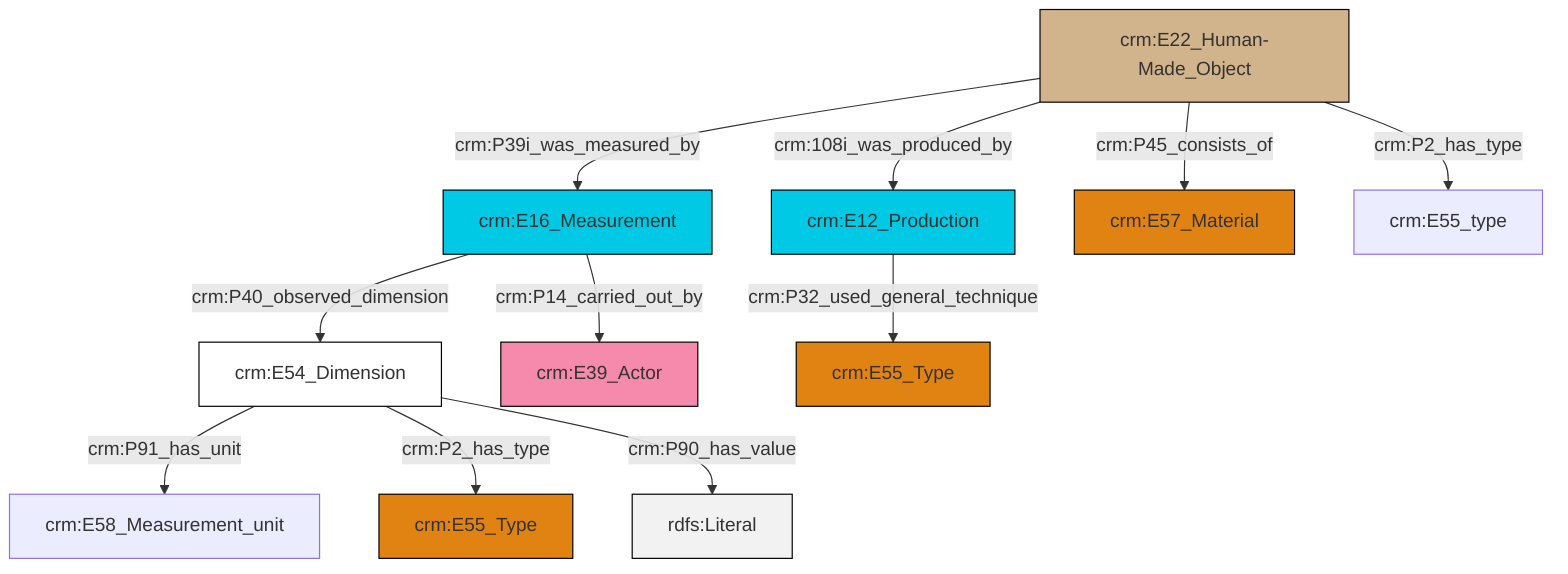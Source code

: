 graph TD
classDef Literal fill:#f2f2f2,stroke:#000000;
classDef CRM_Entity fill:#FFFFFF,stroke:#000000;
classDef Temporal_Entity fill:#00C9E6, stroke:#000000;
classDef Type fill:#E18312, stroke:#000000;
classDef Time-Span fill:#2C9C91, stroke:#000000;
classDef Appellation fill:#FFEB7F, stroke:#000000;
classDef Place fill:#008836, stroke:#000000;
classDef Persistent_Item fill:#B266B2, stroke:#000000;
classDef Conceptual_Object fill:#FFD700, stroke:#000000;
classDef Physical_Thing fill:#D2B48C, stroke:#000000;
classDef Actor fill:#f58aad, stroke:#000000;
classDef PC_Classes fill:#4ce600, stroke:#000000;
classDef Multi fill:#cccccc,stroke:#000000;

0["crm:E54_Dimension"]:::CRM_Entity -->|crm:P91_has_unit| 1["crm:E58_Measurement_unit"]:::Default
2["crm:E16_Measurement"]:::Temporal_Entity -->|crm:P14_carried_out_by| 3["crm:E39_Actor"]:::Actor
4["crm:E22_Human-Made_Object"]:::Physical_Thing -->|crm:108i_was_produced_by| 6["crm:E12_Production"]:::Temporal_Entity
0["crm:E54_Dimension"]:::CRM_Entity -->|crm:P2_has_type| 14["crm:E55_Type"]:::Type
2["crm:E16_Measurement"]:::Temporal_Entity -->|crm:P40_observed_dimension| 0["crm:E54_Dimension"]:::CRM_Entity
4["crm:E22_Human-Made_Object"]:::Physical_Thing -->|crm:P45_consists_of| 11["crm:E57_Material"]:::Type
4["crm:E22_Human-Made_Object"]:::Physical_Thing -->|crm:P2_has_type| 17["crm:E55_type"]:::Default
0["crm:E54_Dimension"]:::CRM_Entity -->|crm:P90_has_value| 20[rdfs:Literal]:::Literal
6["crm:E12_Production"]:::Temporal_Entity -->|crm:P32_used_general_technique| 8["crm:E55_Type"]:::Type
4["crm:E22_Human-Made_Object"]:::Physical_Thing -->|crm:P39i_was_measured_by| 2["crm:E16_Measurement"]:::Temporal_Entity